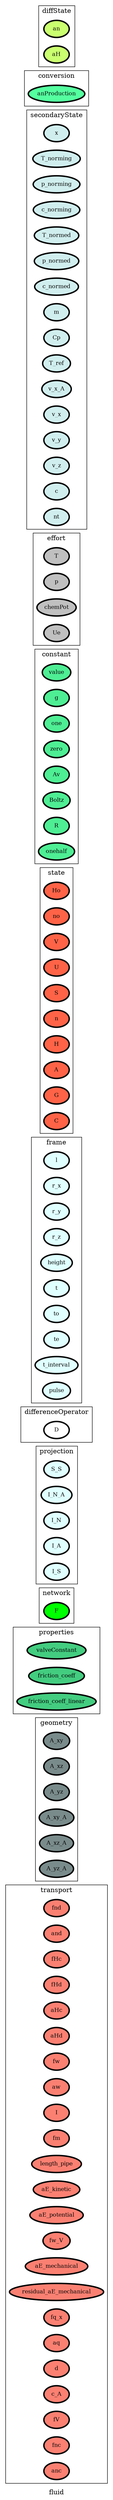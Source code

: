 digraph fluid {
label=fluid;
rankdir=LR;
subgraph cluster_fluid___transport {
label=transport;
rankdir=LR;
V_101 [fillcolor=salmon, fontsize=12, label=fnd, penwidth=3, style=filled];
V_104 [fillcolor=salmon, fontsize=12, label=and, penwidth=3, style=filled];
V_109 [fillcolor=salmon, fontsize=12, label=fHc, penwidth=3, style=filled];
V_110 [fillcolor=salmon, fontsize=12, label=fHd, penwidth=3, style=filled];
V_111 [fillcolor=salmon, fontsize=12, label=aHc, penwidth=3, style=filled];
V_112 [fillcolor=salmon, fontsize=12, label=aHd, penwidth=3, style=filled];
V_141 [fillcolor=salmon, fontsize=12, label=fw, penwidth=3, style=filled];
V_142 [fillcolor=salmon, fontsize=12, label=aw, penwidth=3, style=filled];
V_166 [fillcolor=salmon, fontsize=12, label=I, penwidth=3, style=filled];
V_188 [fillcolor=salmon, fontsize=12, label=fm, penwidth=3, style=filled];
V_196 [fillcolor=salmon, fontsize=12, label=length_pipe, penwidth=3, style=filled];
V_200 [fillcolor=salmon, fontsize=12, label=aE_kinetic, penwidth=3, style=filled];
V_201 [fillcolor=salmon, fontsize=12, label=aE_potential, penwidth=3, style=filled];
V_205 [fillcolor=salmon, fontsize=12, label=fw_V, penwidth=3, style=filled];
V_206 [fillcolor=salmon, fontsize=12, label=aE_mechanical, penwidth=3, style=filled];
V_207 [fillcolor=salmon, fontsize=12, label=residual_aE_mechanical, penwidth=3, style=filled];
V_83 [fillcolor=salmon, fontsize=12, label=fq_x, penwidth=3, style=filled];
V_84 [fillcolor=salmon, fontsize=12, label=aq, penwidth=3, style=filled];
V_86 [fillcolor=salmon, fontsize=12, label=d, penwidth=3, style=filled];
V_87 [fillcolor=salmon, fontsize=12, label=c_A, penwidth=3, style=filled];
V_91 [fillcolor=salmon, fontsize=12, label=fV, penwidth=3, style=filled];
V_92 [fillcolor=salmon, fontsize=12, label=fnc, penwidth=3, style=filled];
V_93 [fillcolor=salmon, fontsize=12, label=anc, penwidth=3, style=filled];
}

subgraph cluster_fluid___geometry {
label=geometry;
rankdir=LR;
V_65 [fillcolor=lightcyan4, fontsize=12, label=A_xy, penwidth=3, style=filled];
V_66 [fillcolor=lightcyan4, fontsize=12, label=A_xz, penwidth=3, style=filled];
V_67 [fillcolor=lightcyan4, fontsize=12, label=A_yz, penwidth=3, style=filled];
V_68 [fillcolor=lightcyan4, fontsize=12, label=A_xy_A, penwidth=3, style=filled];
V_69 [fillcolor=lightcyan4, fontsize=12, label=A_xz_A, penwidth=3, style=filled];
V_70 [fillcolor=lightcyan4, fontsize=12, label=A_yz_A, penwidth=3, style=filled];
}

subgraph cluster_fluid___properties {
label=properties;
rankdir=LR;
V_186 [fillcolor=seagreen3, fontsize=12, label=valveConstant, penwidth=3, style=filled];
V_191 [fillcolor=seagreen3, fontsize=12, label=friction_coeff, penwidth=3, style=filled];
V_203 [fillcolor=seagreen3, fontsize=12, label=friction_coeff_linear, penwidth=3, style=filled];
}

subgraph cluster_fluid___network {
label=network;
rankdir=LR;
V_10 [fillcolor=green, fontsize=12, label=F, penwidth=3, style=filled];
}

subgraph cluster_fluid___projection {
label=projection;
rankdir=LR;
V_170 [fillcolor=lightcyan, fontsize=12, label=S_S, penwidth=3, style=filled];
V_48 [fillcolor=lightcyan, fontsize=12, label=I_N_A, penwidth=3, style=filled];
V_96 [fillcolor=lightcyan, fontsize=12, label=I_N, penwidth=3, style=filled];
V_97 [fillcolor=lightcyan, fontsize=12, label=I_A, penwidth=3, style=filled];
V_98 [fillcolor=lightcyan, fontsize=12, label=I_S, penwidth=3, style=filled];
}

subgraph cluster_fluid___differenceOperator {
label=differenceOperator;
rankdir=LR;
V_64 [fillcolor=white, fontsize=12, label=D, penwidth=3, style=filled];
}

subgraph cluster_fluid___frame {
label=frame;
rankdir=LR;
V_11 [fillcolor=lightcyan1, fontsize=12, label=l, penwidth=3, style=filled];
V_12 [fillcolor=lightcyan1, fontsize=12, label=r_x, penwidth=3, style=filled];
V_13 [fillcolor=lightcyan1, fontsize=12, label=r_y, penwidth=3, style=filled];
V_14 [fillcolor=lightcyan1, fontsize=12, label=r_z, penwidth=3, style=filled];
V_189 [fillcolor=lightcyan1, fontsize=12, label=height, penwidth=3, style=filled];
V_4 [fillcolor=lightcyan1, fontsize=12, label=t, penwidth=3, style=filled];
V_5 [fillcolor=lightcyan1, fontsize=12, label=to, penwidth=3, style=filled];
V_6 [fillcolor=lightcyan1, fontsize=12, label=te, penwidth=3, style=filled];
V_7 [fillcolor=lightcyan1, fontsize=12, label=t_interval, penwidth=3, style=filled];
V_9 [fillcolor=lightcyan1, fontsize=12, label=pulse, penwidth=3, style=filled];
}

subgraph cluster_fluid___state {
label=state;
rankdir=LR;
V_144 [fillcolor=tomato, fontsize=12, label=Ho, penwidth=3, style=filled];
V_145 [fillcolor=tomato, fontsize=12, label=no, penwidth=3, style=filled];
V_15 [fillcolor=tomato, fontsize=12, label=V, penwidth=3, style=filled];
V_16 [fillcolor=tomato, fontsize=12, label=U, penwidth=3, style=filled];
V_17 [fillcolor=tomato, fontsize=12, label=S, penwidth=3, style=filled];
V_18 [fillcolor=tomato, fontsize=12, label=n, penwidth=3, style=filled];
V_22 [fillcolor=tomato, fontsize=12, label=H, penwidth=3, style=filled];
V_23 [fillcolor=tomato, fontsize=12, label=A, penwidth=3, style=filled];
V_24 [fillcolor=tomato, fontsize=12, label=G, penwidth=3, style=filled];
V_25 [fillcolor=tomato, fontsize=12, label=C, penwidth=3, style=filled];
}

subgraph cluster_fluid___constant {
label=constant;
rankdir=LR;
V_1 [fillcolor=seagreen2, fontsize=12, label=value, penwidth=3, style=filled];
V_190 [fillcolor=seagreen2, fontsize=12, label=g, penwidth=3, style=filled];
V_2 [fillcolor=seagreen2, fontsize=12, label=one, penwidth=3, style=filled];
V_3 [fillcolor=seagreen2, fontsize=12, label=zero, penwidth=3, style=filled];
V_32 [fillcolor=seagreen2, fontsize=12, label=Av, penwidth=3, style=filled];
V_33 [fillcolor=seagreen2, fontsize=12, label=Boltz, penwidth=3, style=filled];
V_34 [fillcolor=seagreen2, fontsize=12, label=R, penwidth=3, style=filled];
V_8 [fillcolor=seagreen2, fontsize=12, label=onehalf, penwidth=3, style=filled];
}

subgraph cluster_fluid___effort {
label=effort;
rankdir=LR;
V_19 [fillcolor=grey, fontsize=12, label=T, penwidth=3, style=filled];
V_20 [fillcolor=grey, fontsize=12, label=p, penwidth=3, style=filled];
V_21 [fillcolor=grey, fontsize=12, label=chemPot, penwidth=3, style=filled];
V_35 [fillcolor=grey, fontsize=12, label=Ue, penwidth=3, style=filled];
}

subgraph cluster_fluid___secondaryState {
label=secondaryState;
rankdir=LR;
V_100 [fillcolor=lightcyan2, fontsize=12, label=x, penwidth=3, style=filled];
V_146 [fillcolor=lightcyan2, fontsize=12, label=T_norming, penwidth=3, style=filled];
V_147 [fillcolor=lightcyan2, fontsize=12, label=p_norming, penwidth=3, style=filled];
V_148 [fillcolor=lightcyan2, fontsize=12, label=c_norming, penwidth=3, style=filled];
V_149 [fillcolor=lightcyan2, fontsize=12, label=T_normed, penwidth=3, style=filled];
V_150 [fillcolor=lightcyan2, fontsize=12, label=p_normed, penwidth=3, style=filled];
V_151 [fillcolor=lightcyan2, fontsize=12, label=c_normed, penwidth=3, style=filled];
V_174 [fillcolor=lightcyan2, fontsize=12, label=m, penwidth=3, style=filled];
V_175 [fillcolor=lightcyan2, fontsize=12, label=Cp, penwidth=3, style=filled];
V_176 [fillcolor=lightcyan2, fontsize=12, label=T_ref, penwidth=3, style=filled];
V_192 [fillcolor=lightcyan2, fontsize=12, label=v_x_A, penwidth=3, style=filled];
V_27 [fillcolor=lightcyan2, fontsize=12, label=v_x, penwidth=3, style=filled];
V_28 [fillcolor=lightcyan2, fontsize=12, label=v_y, penwidth=3, style=filled];
V_29 [fillcolor=lightcyan2, fontsize=12, label=v_z, penwidth=3, style=filled];
V_85 [fillcolor=lightcyan2, fontsize=12, label=c, penwidth=3, style=filled];
V_99 [fillcolor=lightcyan2, fontsize=12, label=nt, penwidth=3, style=filled];
}

subgraph cluster_fluid___conversion {
label=conversion;
rankdir=LR;
V_138 [fillcolor=seagreen1, fontsize=12, label=anProduction, penwidth=3, style=filled];
}

subgraph cluster_fluid___diffState {
label=diffState;
rankdir=LR;
V_139 [fillcolor=darkolivegreen1, fontsize=12, label=an, penwidth=3, style=filled];
V_143 [fillcolor=darkolivegreen1, fontsize=12, label=aH, penwidth=3, style=filled];
}

subgraph cluster_fluid___internalTransport {
label=internalTransport;
rankdir=LR;
}

}
